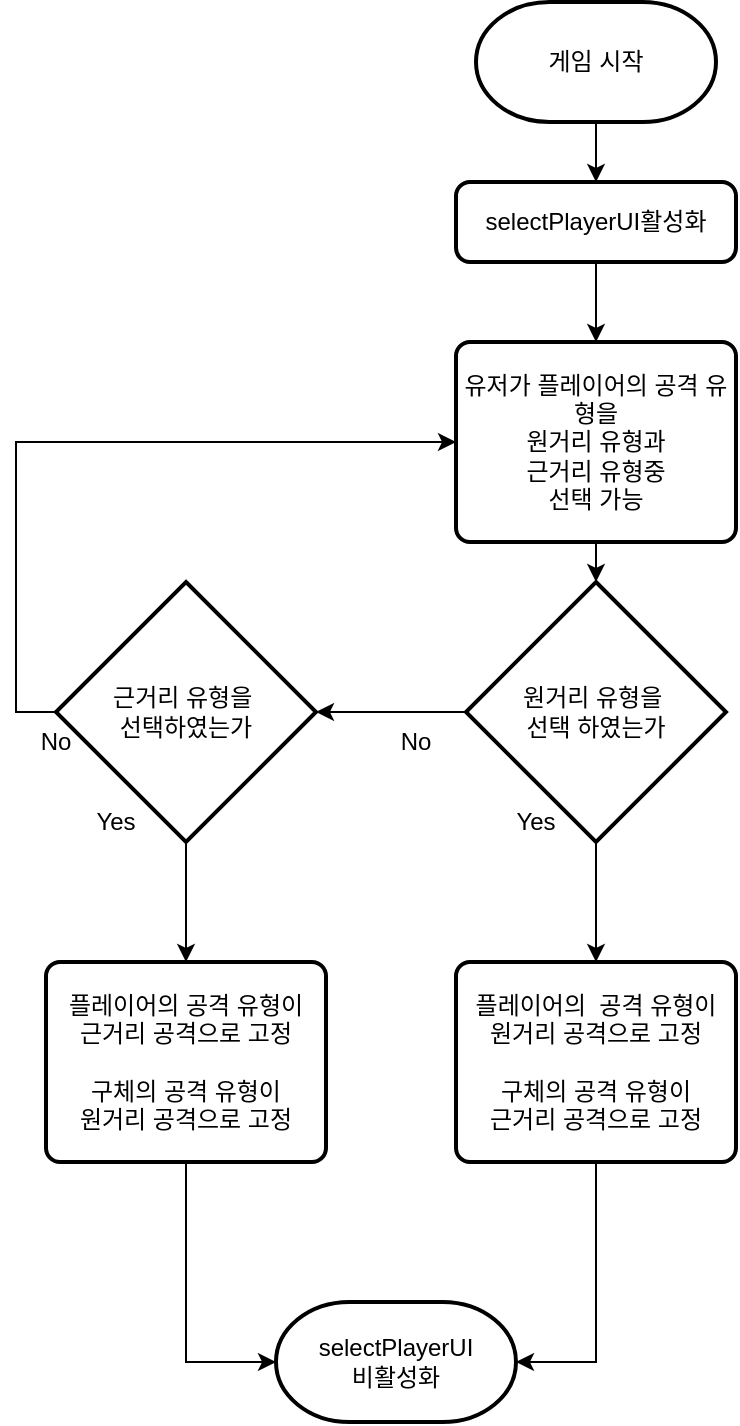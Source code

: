 <mxfile version="13.9.9" type="device"><diagram id="DnUIiWD_q_jLCXRYSV2G" name="페이지-1"><mxGraphModel dx="1086" dy="1975" grid="1" gridSize="10" guides="1" tooltips="1" connect="1" arrows="1" fold="1" page="1" pageScale="1" pageWidth="827" pageHeight="1169" math="0" shadow="0"><root><mxCell id="0"/><mxCell id="1" parent="0"/><mxCell id="wXCBx-W0c9dsNhjpXZlS-5" style="edgeStyle=orthogonalEdgeStyle;rounded=0;orthogonalLoop=1;jettySize=auto;html=1;exitX=0.5;exitY=1;exitDx=0;exitDy=0;exitPerimeter=0;entryX=0.5;entryY=0;entryDx=0;entryDy=0;" edge="1" parent="1" source="GXYQwR5HHbqkDChGgd2R-2" target="wXCBx-W0c9dsNhjpXZlS-4"><mxGeometry relative="1" as="geometry"/></mxCell><mxCell id="GXYQwR5HHbqkDChGgd2R-2" value="게임 시작" style="strokeWidth=2;html=1;shape=mxgraph.flowchart.terminator;whiteSpace=wrap;" parent="1" vertex="1"><mxGeometry x="350" y="-30" width="120" height="60" as="geometry"/></mxCell><mxCell id="GXYQwR5HHbqkDChGgd2R-3" style="edgeStyle=orthogonalEdgeStyle;rounded=0;orthogonalLoop=1;jettySize=auto;html=1;exitX=0;exitY=0.5;exitDx=0;exitDy=0;exitPerimeter=0;entryX=1;entryY=0.5;entryDx=0;entryDy=0;entryPerimeter=0;" parent="1" source="GXYQwR5HHbqkDChGgd2R-5" target="GXYQwR5HHbqkDChGgd2R-11" edge="1"><mxGeometry relative="1" as="geometry"/></mxCell><mxCell id="GXYQwR5HHbqkDChGgd2R-4" style="edgeStyle=orthogonalEdgeStyle;rounded=0;orthogonalLoop=1;jettySize=auto;html=1;exitX=0.5;exitY=1;exitDx=0;exitDy=0;exitPerimeter=0;entryX=0.5;entryY=0;entryDx=0;entryDy=0;" parent="1" source="GXYQwR5HHbqkDChGgd2R-5" target="GXYQwR5HHbqkDChGgd2R-15" edge="1"><mxGeometry relative="1" as="geometry"/></mxCell><mxCell id="GXYQwR5HHbqkDChGgd2R-5" value="원거리 유형을&amp;nbsp;&lt;br&gt;선택 하였는가" style="strokeWidth=2;html=1;shape=mxgraph.flowchart.decision;whiteSpace=wrap;" parent="1" vertex="1"><mxGeometry x="345" y="260" width="130" height="130" as="geometry"/></mxCell><mxCell id="GXYQwR5HHbqkDChGgd2R-6" style="edgeStyle=orthogonalEdgeStyle;rounded=0;orthogonalLoop=1;jettySize=auto;html=1;exitX=0.5;exitY=1;exitDx=0;exitDy=0;entryX=0.5;entryY=0;entryDx=0;entryDy=0;entryPerimeter=0;" parent="1" source="GXYQwR5HHbqkDChGgd2R-7" target="GXYQwR5HHbqkDChGgd2R-5" edge="1"><mxGeometry relative="1" as="geometry"/></mxCell><mxCell id="GXYQwR5HHbqkDChGgd2R-7" value="유저가 플레이어의 공격 유형을&lt;br&gt;원거리 유형과&lt;br&gt;근거리 유형중&lt;br&gt;선택 가능" style="rounded=1;whiteSpace=wrap;html=1;absoluteArcSize=1;arcSize=14;strokeWidth=2;" parent="1" vertex="1"><mxGeometry x="340" y="140" width="140" height="100" as="geometry"/></mxCell><mxCell id="GXYQwR5HHbqkDChGgd2R-8" value="Yes" style="text;html=1;strokeColor=none;fillColor=none;align=center;verticalAlign=middle;whiteSpace=wrap;rounded=0;" parent="1" vertex="1"><mxGeometry x="360" y="370" width="40" height="20" as="geometry"/></mxCell><mxCell id="GXYQwR5HHbqkDChGgd2R-9" style="edgeStyle=orthogonalEdgeStyle;rounded=0;orthogonalLoop=1;jettySize=auto;html=1;exitX=0;exitY=0.5;exitDx=0;exitDy=0;exitPerimeter=0;entryX=0;entryY=0.5;entryDx=0;entryDy=0;" parent="1" source="GXYQwR5HHbqkDChGgd2R-11" target="GXYQwR5HHbqkDChGgd2R-7" edge="1"><mxGeometry relative="1" as="geometry"/></mxCell><mxCell id="GXYQwR5HHbqkDChGgd2R-10" style="edgeStyle=orthogonalEdgeStyle;rounded=0;orthogonalLoop=1;jettySize=auto;html=1;exitX=0.5;exitY=1;exitDx=0;exitDy=0;exitPerimeter=0;entryX=0.5;entryY=0;entryDx=0;entryDy=0;" parent="1" source="GXYQwR5HHbqkDChGgd2R-11" target="GXYQwR5HHbqkDChGgd2R-16" edge="1"><mxGeometry relative="1" as="geometry"/></mxCell><mxCell id="GXYQwR5HHbqkDChGgd2R-11" value="근거리 유형을&amp;nbsp;&lt;br&gt;선택하였는가" style="strokeWidth=2;html=1;shape=mxgraph.flowchart.decision;whiteSpace=wrap;" parent="1" vertex="1"><mxGeometry x="140" y="260" width="130" height="130" as="geometry"/></mxCell><mxCell id="GXYQwR5HHbqkDChGgd2R-12" value="No" style="text;html=1;strokeColor=none;fillColor=none;align=center;verticalAlign=middle;whiteSpace=wrap;rounded=0;" parent="1" vertex="1"><mxGeometry x="300" y="330" width="40" height="20" as="geometry"/></mxCell><mxCell id="GXYQwR5HHbqkDChGgd2R-13" value="Yes" style="text;html=1;strokeColor=none;fillColor=none;align=center;verticalAlign=middle;whiteSpace=wrap;rounded=0;" parent="1" vertex="1"><mxGeometry x="150" y="370" width="40" height="20" as="geometry"/></mxCell><mxCell id="GXYQwR5HHbqkDChGgd2R-14" value="No" style="text;html=1;strokeColor=none;fillColor=none;align=center;verticalAlign=middle;whiteSpace=wrap;rounded=0;" parent="1" vertex="1"><mxGeometry x="120" y="330" width="40" height="20" as="geometry"/></mxCell><mxCell id="wXCBx-W0c9dsNhjpXZlS-3" style="edgeStyle=orthogonalEdgeStyle;rounded=0;orthogonalLoop=1;jettySize=auto;html=1;exitX=0.5;exitY=1;exitDx=0;exitDy=0;entryX=1;entryY=0.5;entryDx=0;entryDy=0;entryPerimeter=0;" edge="1" parent="1" source="GXYQwR5HHbqkDChGgd2R-15" target="wXCBx-W0c9dsNhjpXZlS-1"><mxGeometry relative="1" as="geometry"/></mxCell><mxCell id="GXYQwR5HHbqkDChGgd2R-15" value="플레이어의&amp;nbsp; 공격 유형이&lt;br&gt;원거리 공격으로 고정&lt;br&gt;&lt;br&gt;구체의 공격 유형이&lt;br&gt;근거리 공격으로 고정" style="rounded=1;whiteSpace=wrap;html=1;absoluteArcSize=1;arcSize=14;strokeWidth=2;" parent="1" vertex="1"><mxGeometry x="340" y="450" width="140" height="100" as="geometry"/></mxCell><mxCell id="wXCBx-W0c9dsNhjpXZlS-2" style="edgeStyle=orthogonalEdgeStyle;rounded=0;orthogonalLoop=1;jettySize=auto;html=1;exitX=0.5;exitY=1;exitDx=0;exitDy=0;entryX=0;entryY=0.5;entryDx=0;entryDy=0;entryPerimeter=0;" edge="1" parent="1" source="GXYQwR5HHbqkDChGgd2R-16" target="wXCBx-W0c9dsNhjpXZlS-1"><mxGeometry relative="1" as="geometry"/></mxCell><mxCell id="GXYQwR5HHbqkDChGgd2R-16" value="플레이어의 공격 유형이&lt;br&gt;근거리 공격으로 고정&lt;br&gt;&lt;br&gt;구체의 공격 유형이&lt;br&gt;원거리 공격으로 고정" style="rounded=1;whiteSpace=wrap;html=1;absoluteArcSize=1;arcSize=14;strokeWidth=2;" parent="1" vertex="1"><mxGeometry x="135" y="450" width="140" height="100" as="geometry"/></mxCell><mxCell id="wXCBx-W0c9dsNhjpXZlS-1" value="selectPlayerUI&lt;br&gt;비활성화" style="strokeWidth=2;html=1;shape=mxgraph.flowchart.terminator;whiteSpace=wrap;" vertex="1" parent="1"><mxGeometry x="250" y="620" width="120" height="60" as="geometry"/></mxCell><mxCell id="wXCBx-W0c9dsNhjpXZlS-6" style="edgeStyle=orthogonalEdgeStyle;rounded=0;orthogonalLoop=1;jettySize=auto;html=1;exitX=0.5;exitY=1;exitDx=0;exitDy=0;entryX=0.5;entryY=0;entryDx=0;entryDy=0;" edge="1" parent="1" source="wXCBx-W0c9dsNhjpXZlS-4" target="GXYQwR5HHbqkDChGgd2R-7"><mxGeometry relative="1" as="geometry"/></mxCell><mxCell id="wXCBx-W0c9dsNhjpXZlS-4" value="selectPlayerUI활성화" style="rounded=1;whiteSpace=wrap;html=1;absoluteArcSize=1;arcSize=14;strokeWidth=2;" vertex="1" parent="1"><mxGeometry x="340" y="60" width="140" height="40" as="geometry"/></mxCell></root></mxGraphModel></diagram></mxfile>